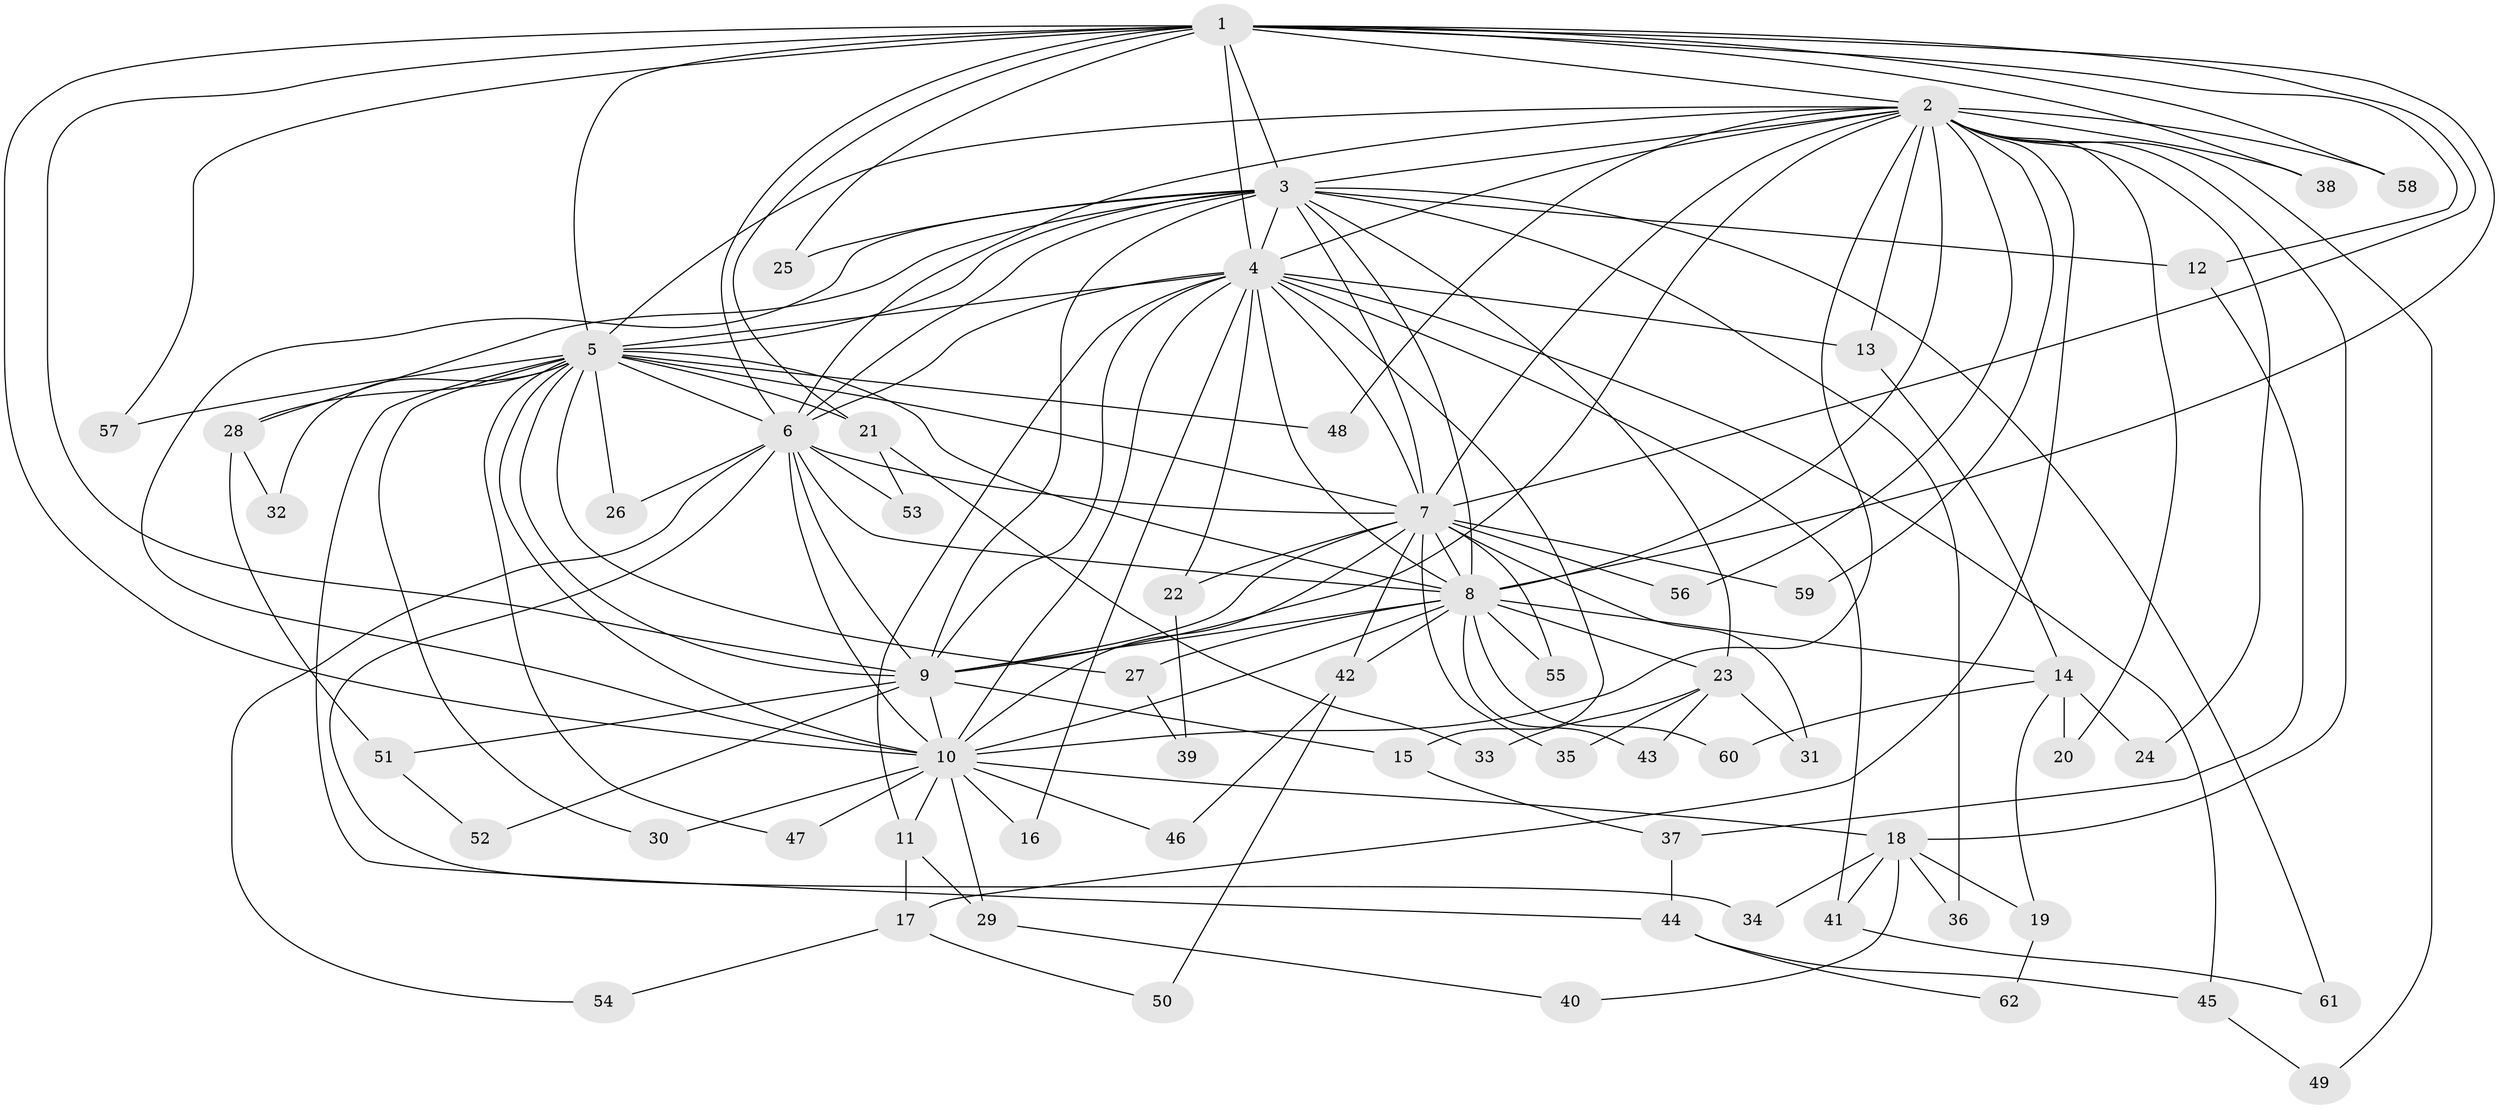 // coarse degree distribution, {14: 0.023255813953488372, 23: 0.023255813953488372, 11: 0.023255813953488372, 10: 0.023255813953488372, 13: 0.023255813953488372, 2: 0.5116279069767442, 3: 0.16279069767441862, 1: 0.09302325581395349, 4: 0.046511627906976744, 7: 0.023255813953488372, 6: 0.023255813953488372, 5: 0.023255813953488372}
// Generated by graph-tools (version 1.1) at 2025/46/03/04/25 21:46:38]
// undirected, 62 vertices, 149 edges
graph export_dot {
graph [start="1"]
  node [color=gray90,style=filled];
  1;
  2;
  3;
  4;
  5;
  6;
  7;
  8;
  9;
  10;
  11;
  12;
  13;
  14;
  15;
  16;
  17;
  18;
  19;
  20;
  21;
  22;
  23;
  24;
  25;
  26;
  27;
  28;
  29;
  30;
  31;
  32;
  33;
  34;
  35;
  36;
  37;
  38;
  39;
  40;
  41;
  42;
  43;
  44;
  45;
  46;
  47;
  48;
  49;
  50;
  51;
  52;
  53;
  54;
  55;
  56;
  57;
  58;
  59;
  60;
  61;
  62;
  1 -- 2;
  1 -- 3;
  1 -- 4;
  1 -- 5;
  1 -- 6;
  1 -- 7;
  1 -- 8;
  1 -- 9;
  1 -- 10;
  1 -- 12;
  1 -- 21;
  1 -- 25;
  1 -- 38;
  1 -- 57;
  1 -- 58;
  2 -- 3;
  2 -- 4;
  2 -- 5;
  2 -- 6;
  2 -- 7;
  2 -- 8;
  2 -- 9;
  2 -- 10;
  2 -- 13;
  2 -- 17;
  2 -- 18;
  2 -- 20;
  2 -- 24;
  2 -- 38;
  2 -- 48;
  2 -- 49;
  2 -- 56;
  2 -- 58;
  2 -- 59;
  3 -- 4;
  3 -- 5;
  3 -- 6;
  3 -- 7;
  3 -- 8;
  3 -- 9;
  3 -- 10;
  3 -- 12;
  3 -- 23;
  3 -- 25;
  3 -- 28;
  3 -- 36;
  3 -- 61;
  4 -- 5;
  4 -- 6;
  4 -- 7;
  4 -- 8;
  4 -- 9;
  4 -- 10;
  4 -- 11;
  4 -- 13;
  4 -- 15;
  4 -- 16;
  4 -- 22;
  4 -- 41;
  4 -- 45;
  5 -- 6;
  5 -- 7;
  5 -- 8;
  5 -- 9;
  5 -- 10;
  5 -- 21;
  5 -- 26;
  5 -- 27;
  5 -- 28;
  5 -- 30;
  5 -- 32;
  5 -- 44;
  5 -- 47;
  5 -- 48;
  5 -- 57;
  6 -- 7;
  6 -- 8;
  6 -- 9;
  6 -- 10;
  6 -- 26;
  6 -- 34;
  6 -- 53;
  6 -- 54;
  7 -- 8;
  7 -- 9;
  7 -- 10;
  7 -- 22;
  7 -- 31;
  7 -- 35;
  7 -- 42;
  7 -- 55;
  7 -- 56;
  7 -- 59;
  8 -- 9;
  8 -- 10;
  8 -- 14;
  8 -- 23;
  8 -- 27;
  8 -- 42;
  8 -- 43;
  8 -- 55;
  8 -- 60;
  9 -- 10;
  9 -- 15;
  9 -- 51;
  9 -- 52;
  10 -- 11;
  10 -- 16;
  10 -- 18;
  10 -- 29;
  10 -- 30;
  10 -- 46;
  10 -- 47;
  11 -- 17;
  11 -- 29;
  12 -- 37;
  13 -- 14;
  14 -- 19;
  14 -- 20;
  14 -- 24;
  14 -- 60;
  15 -- 37;
  17 -- 50;
  17 -- 54;
  18 -- 19;
  18 -- 34;
  18 -- 36;
  18 -- 40;
  18 -- 41;
  19 -- 62;
  21 -- 33;
  21 -- 53;
  22 -- 39;
  23 -- 31;
  23 -- 33;
  23 -- 35;
  23 -- 43;
  27 -- 39;
  28 -- 32;
  28 -- 51;
  29 -- 40;
  37 -- 44;
  41 -- 61;
  42 -- 46;
  42 -- 50;
  44 -- 45;
  44 -- 62;
  45 -- 49;
  51 -- 52;
}
